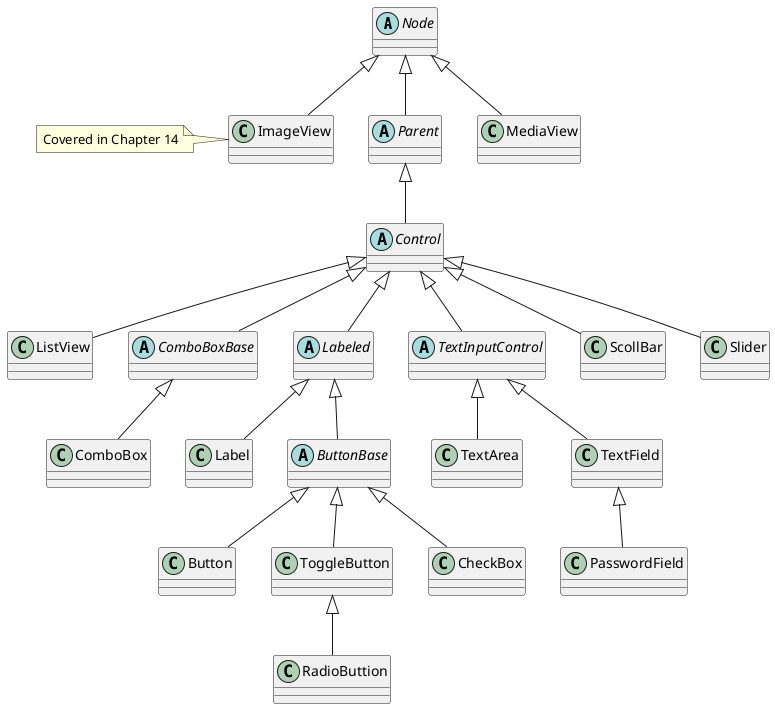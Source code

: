 @startuml

abstract Node
class ImageView
abstract Parent
abstract Control
class ListView
abstract ComboBoxBase
abstract Labeled
class Label
abstract ButtonBase
abstract TextInputControl
class MediaView
class ScollBar
class Slider
class Button
class ToggleButton
class RadioButtion
class CheckBox
class TextArea
class TextField
class PasswordField
class ComboBox

Node <|-- Parent
Node <|-- ImageView
Node <|-- MediaView
Parent <|-- Control
Control <|-- Labeled
Control <|-- TextInputControl
Control <|-- ComboBoxBase
Control <|-- ScollBar
Control <|-- Slider
Control <|-- ListView
Labeled <|-- ButtonBase
Labeled <|-- Label
TextInputControl <|-- TextArea
TextInputControl <|-- TextField
TextField <|-- PasswordField
ComboBoxBase <|-- ComboBox
ButtonBase <|-- Button
ButtonBase <|-- CheckBox
ButtonBase <|-- ToggleButton
ToggleButton <|-- RadioButtion

note left of ImageView : Covered in Chapter 14

@enduml